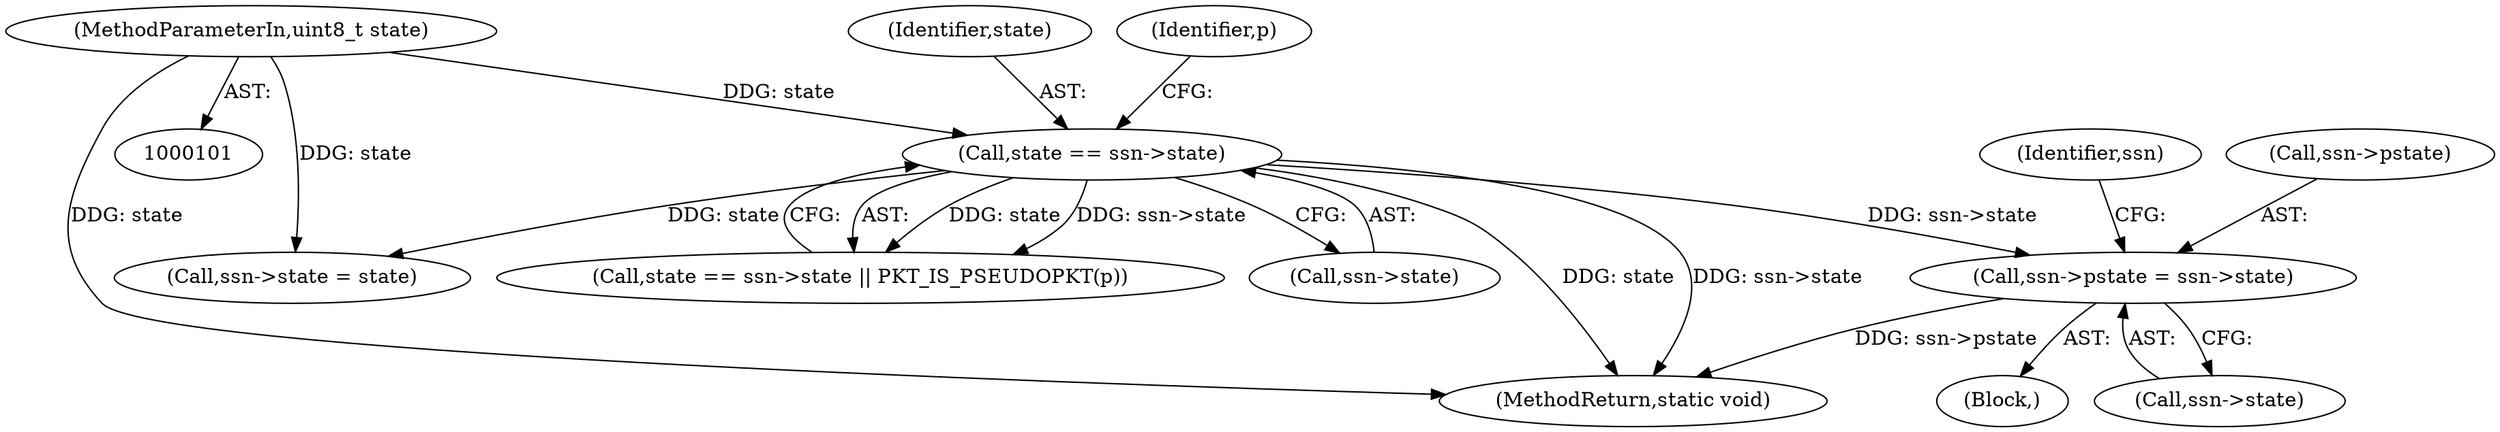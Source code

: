 digraph "0_suricata_843d0b7a10bb45627f94764a6c5d468a24143345_0@pointer" {
"1000116" [label="(Call,ssn->pstate = ssn->state)"];
"1000108" [label="(Call,state == ssn->state)"];
"1000104" [label="(MethodParameterIn,uint8_t state)"];
"1000153" [label="(MethodReturn,static void)"];
"1000104" [label="(MethodParameterIn,uint8_t state)"];
"1000117" [label="(Call,ssn->pstate)"];
"1000107" [label="(Call,state == ssn->state || PKT_IS_PSEUDOPKT(p))"];
"1000109" [label="(Identifier,state)"];
"1000125" [label="(Identifier,ssn)"];
"1000114" [label="(Identifier,p)"];
"1000110" [label="(Call,ssn->state)"];
"1000105" [label="(Block,)"];
"1000120" [label="(Call,ssn->state)"];
"1000123" [label="(Call,ssn->state = state)"];
"1000108" [label="(Call,state == ssn->state)"];
"1000116" [label="(Call,ssn->pstate = ssn->state)"];
"1000116" -> "1000105"  [label="AST: "];
"1000116" -> "1000120"  [label="CFG: "];
"1000117" -> "1000116"  [label="AST: "];
"1000120" -> "1000116"  [label="AST: "];
"1000125" -> "1000116"  [label="CFG: "];
"1000116" -> "1000153"  [label="DDG: ssn->pstate"];
"1000108" -> "1000116"  [label="DDG: ssn->state"];
"1000108" -> "1000107"  [label="AST: "];
"1000108" -> "1000110"  [label="CFG: "];
"1000109" -> "1000108"  [label="AST: "];
"1000110" -> "1000108"  [label="AST: "];
"1000114" -> "1000108"  [label="CFG: "];
"1000107" -> "1000108"  [label="CFG: "];
"1000108" -> "1000153"  [label="DDG: state"];
"1000108" -> "1000153"  [label="DDG: ssn->state"];
"1000108" -> "1000107"  [label="DDG: state"];
"1000108" -> "1000107"  [label="DDG: ssn->state"];
"1000104" -> "1000108"  [label="DDG: state"];
"1000108" -> "1000123"  [label="DDG: state"];
"1000104" -> "1000101"  [label="AST: "];
"1000104" -> "1000153"  [label="DDG: state"];
"1000104" -> "1000123"  [label="DDG: state"];
}
